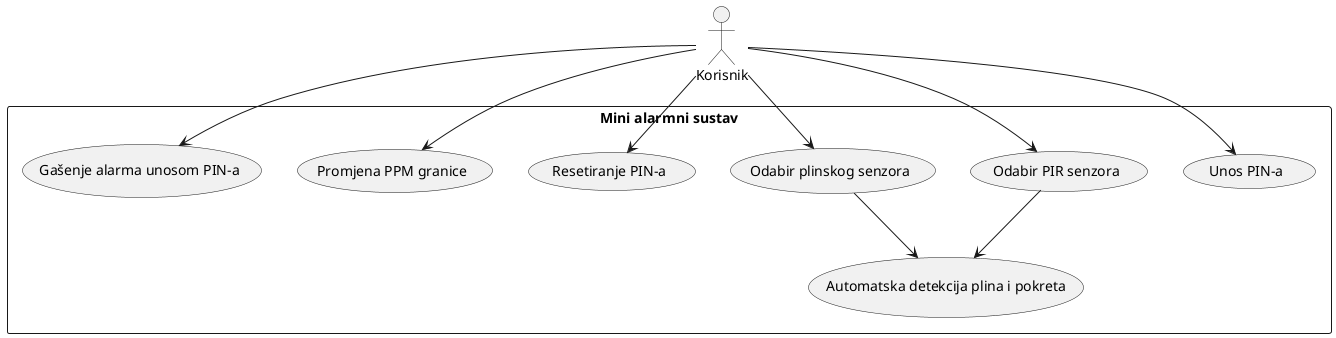 @startuml
actor "Korisnik" as User

rectangle "Mini alarmni sustav" {
  usecase "Unos PIN-a" as UC1
  usecase "Odabir PIR senzora" as UC2
  usecase "Odabir plinskog senzora" as UC3
  usecase "Resetiranje PIN-a" as UC4
  usecase "Promjena PPM granice" as UC5
  usecase "Gašenje alarma unosom PIN-a" as UC6
  usecase "Automatska detekcija plina i pokreta" as UC7
}

User --> UC1
User --> UC2
User --> UC3
User --> UC4
User --> UC5
User --> UC6
UC2 --> UC7
UC3 --> UC7

@enduml
